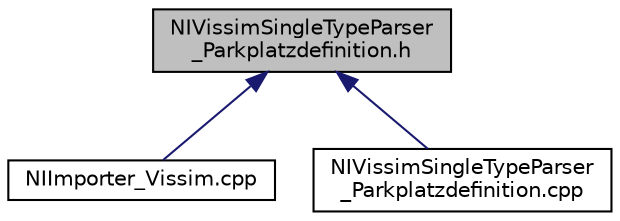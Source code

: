 digraph "NIVissimSingleTypeParser_Parkplatzdefinition.h"
{
  edge [fontname="Helvetica",fontsize="10",labelfontname="Helvetica",labelfontsize="10"];
  node [fontname="Helvetica",fontsize="10",shape=record];
  Node71 [label="NIVissimSingleTypeParser\l_Parkplatzdefinition.h",height=0.2,width=0.4,color="black", fillcolor="grey75", style="filled", fontcolor="black"];
  Node71 -> Node72 [dir="back",color="midnightblue",fontsize="10",style="solid",fontname="Helvetica"];
  Node72 [label="NIImporter_Vissim.cpp",height=0.2,width=0.4,color="black", fillcolor="white", style="filled",URL="$d0/d29/_n_i_importer___vissim_8cpp.html"];
  Node71 -> Node73 [dir="back",color="midnightblue",fontsize="10",style="solid",fontname="Helvetica"];
  Node73 [label="NIVissimSingleTypeParser\l_Parkplatzdefinition.cpp",height=0.2,width=0.4,color="black", fillcolor="white", style="filled",URL="$d4/d0d/_n_i_vissim_single_type_parser___parkplatzdefinition_8cpp.html"];
}
